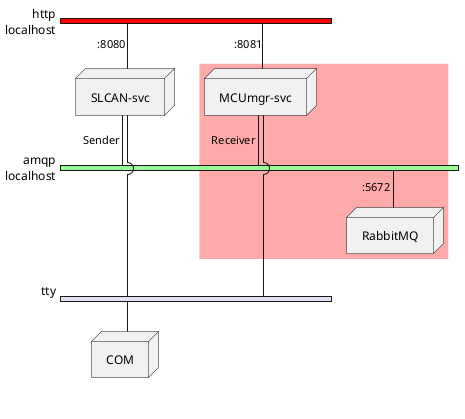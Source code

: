 @startuml
nwdiag {
  group nightly {
    color = "#FFAAAA";
    MCUmgr-svc
    RabbitMQ
  }
  network http {
    address = "localhost"
    color = "red"
    SLCAN-svc [address = ":8080           "]
    MCUmgr-svc [address = ":8081          "]
  }
  network amqp {
    address = "localhost"
    color = "palegreen"
    SLCAN-svc [address = "Sender ", shape = node]
    MCUmgr-svc [address = "Receiver ",shape = node]
    RabbitMQ [address = ":5672            ", shape = node ]
  }
  network tty {
    SLCAN-svc
    MCUmgr-svc
    COM [shape = node]
  }
}
@enduml


@startuml timing
SLCAN -> MCUmgr: Authentication Request
MCUmgr --> SLCAN: Authentication Response

SLCAN -> MCUmgr: Another authentication Request
SLCAN <-- MCUmgr: Another authentication Response
@enduml
